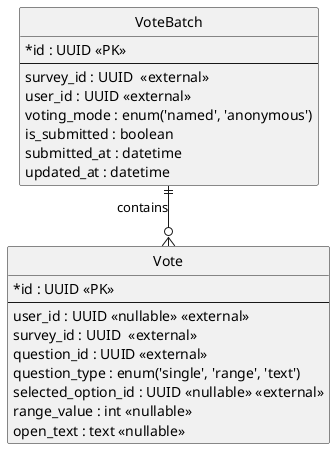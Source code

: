@startuml
hide circle
skinparam linetype ortho
skinparam classAttributeIconSize 0

' VoteBatch holds overall submission data
entity "VoteBatch" as VoteBatch {
  *id : UUID <<PK>>
  --
  survey_id : UUID  <<external>>
  user_id : UUID <<external>>
  voting_mode : enum('named', 'anonymous')
  is_submitted : boolean
  submitted_at : datetime
  updated_at : datetime
}

' Individual votes for each question
entity "Vote" as Vote {
  *id : UUID <<PK>>
  --
  user_id : UUID <<nullable>> <<external>>
  survey_id : UUID  <<external>>
  question_id : UUID <<external>>
  question_type : enum('single', 'range', 'text')
  ' for single-choice
  selected_option_id : UUID <<nullable>> <<external>>  
  ' for range
  range_value : int <<nullable>>                       
  ' for open
  open_text : text <<nullable>>                        
}

' Relations
VoteBatch ||--o{ Vote : contains

@enduml
